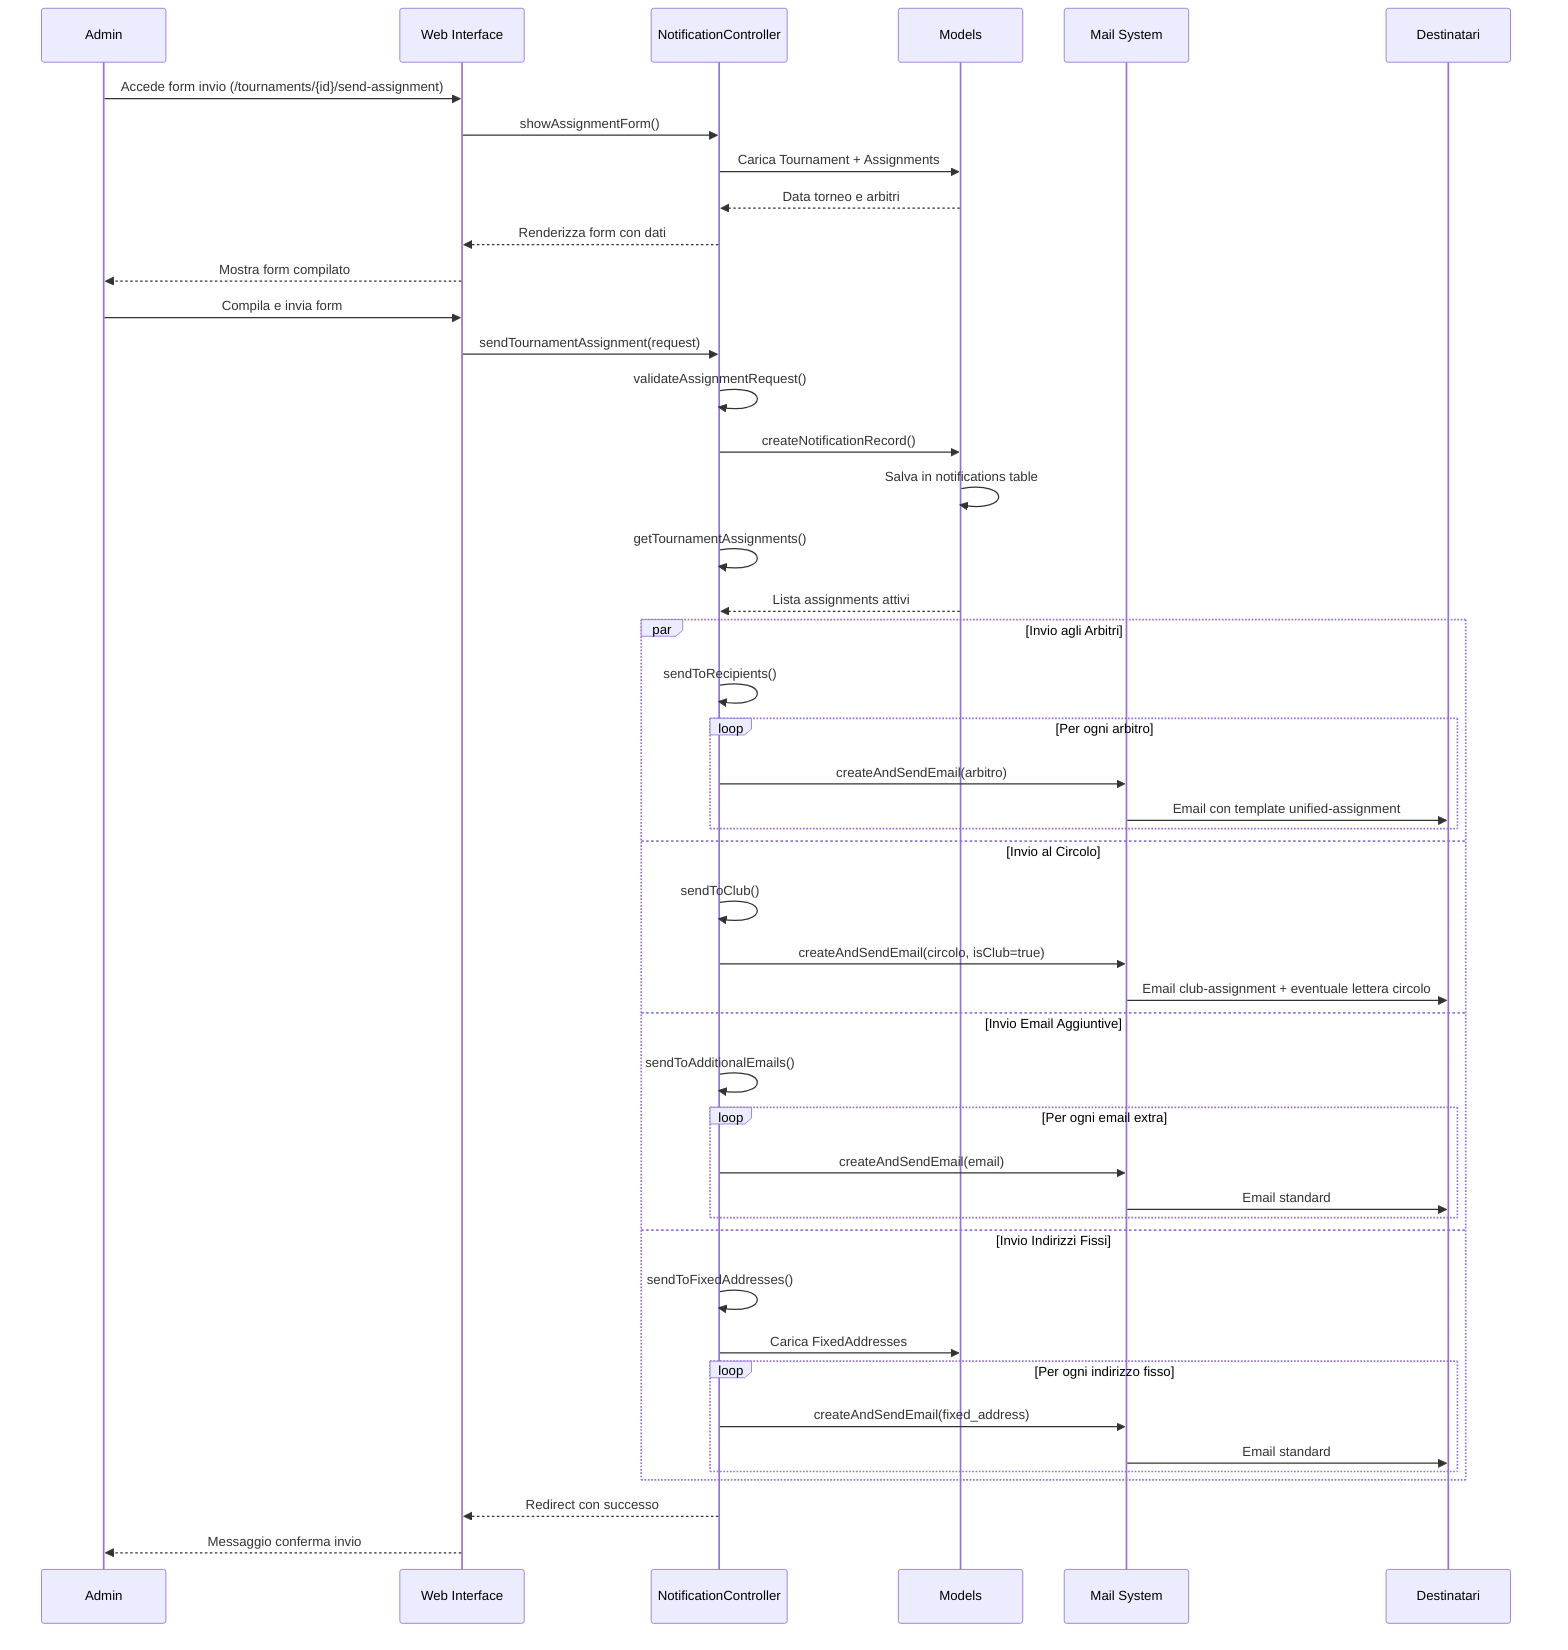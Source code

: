 sequenceDiagram
    participant Admin
    participant Web as Web Interface
    participant NC as NotificationController
    participant M as Models
    participant MS as Mail System
    participant Users as Destinatari

    Admin->>Web: Accede form invio (/tournaments/{id}/send-assignment)
    Web->>NC: showAssignmentForm()
    NC->>M: Carica Tournament + Assignments
    M-->>NC: Data torneo e arbitri
    NC-->>Web: Renderizza form con dati
    Web-->>Admin: Mostra form compilato

    Admin->>Web: Compila e invia form
    Web->>NC: sendTournamentAssignment(request)

    NC->>NC: validateAssignmentRequest()
    NC->>M: createNotificationRecord()
    M->>M: Salva in notifications table

    NC->>NC: getTournamentAssignments()
    M-->>NC: Lista assignments attivi

    par Invio agli Arbitri
        NC->>NC: sendToRecipients()
        loop Per ogni arbitro
            NC->>MS: createAndSendEmail(arbitro)
            MS->>Users: Email con template unified-assignment
        end
    and Invio al Circolo
        NC->>NC: sendToClub()
        NC->>MS: createAndSendEmail(circolo, isClub=true)
        MS->>Users: Email club-assignment + eventuale lettera circolo
    and Invio Email Aggiuntive
        NC->>NC: sendToAdditionalEmails()
        loop Per ogni email extra
            NC->>MS: createAndSendEmail(email)
            MS->>Users: Email standard
        end
    and Invio Indirizzi Fissi
        NC->>NC: sendToFixedAddresses()
        NC->>M: Carica FixedAddresses
        loop Per ogni indirizzo fisso
            NC->>MS: createAndSendEmail(fixed_address)
            MS->>Users: Email standard
        end
    end

    NC-->>Web: Redirect con successo
    Web-->>Admin: Messaggio conferma invio